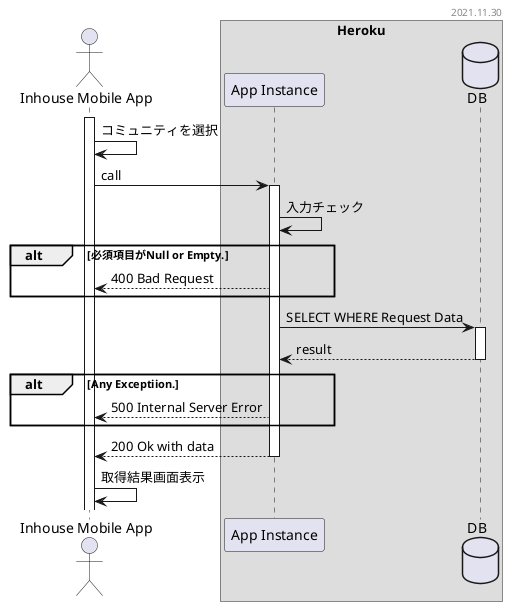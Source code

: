 @startuml log_get
header 2021.11.30

actor "Inhouse Mobile App" as app
box "Heroku"
    participant "App Instance" as api 
    database "DB" as db
end box

'start
activate app

app -> app : コミュニティを選択

app -> api : call
activate api

api -> api : 入力チェック

alt 必須項目がNull or Empty.
    api --> app: 400 Bad Request
end

api -> db : SELECT WHERE Request Data
activate db
db --> api : result
deactivate db

alt Any Exceptiion.
    api --> app: 500 Internal Server Error
end

api --> app : 200 Ok with data
deactivate api

app -> app : 取得結果画面表示

'end

@enduml
